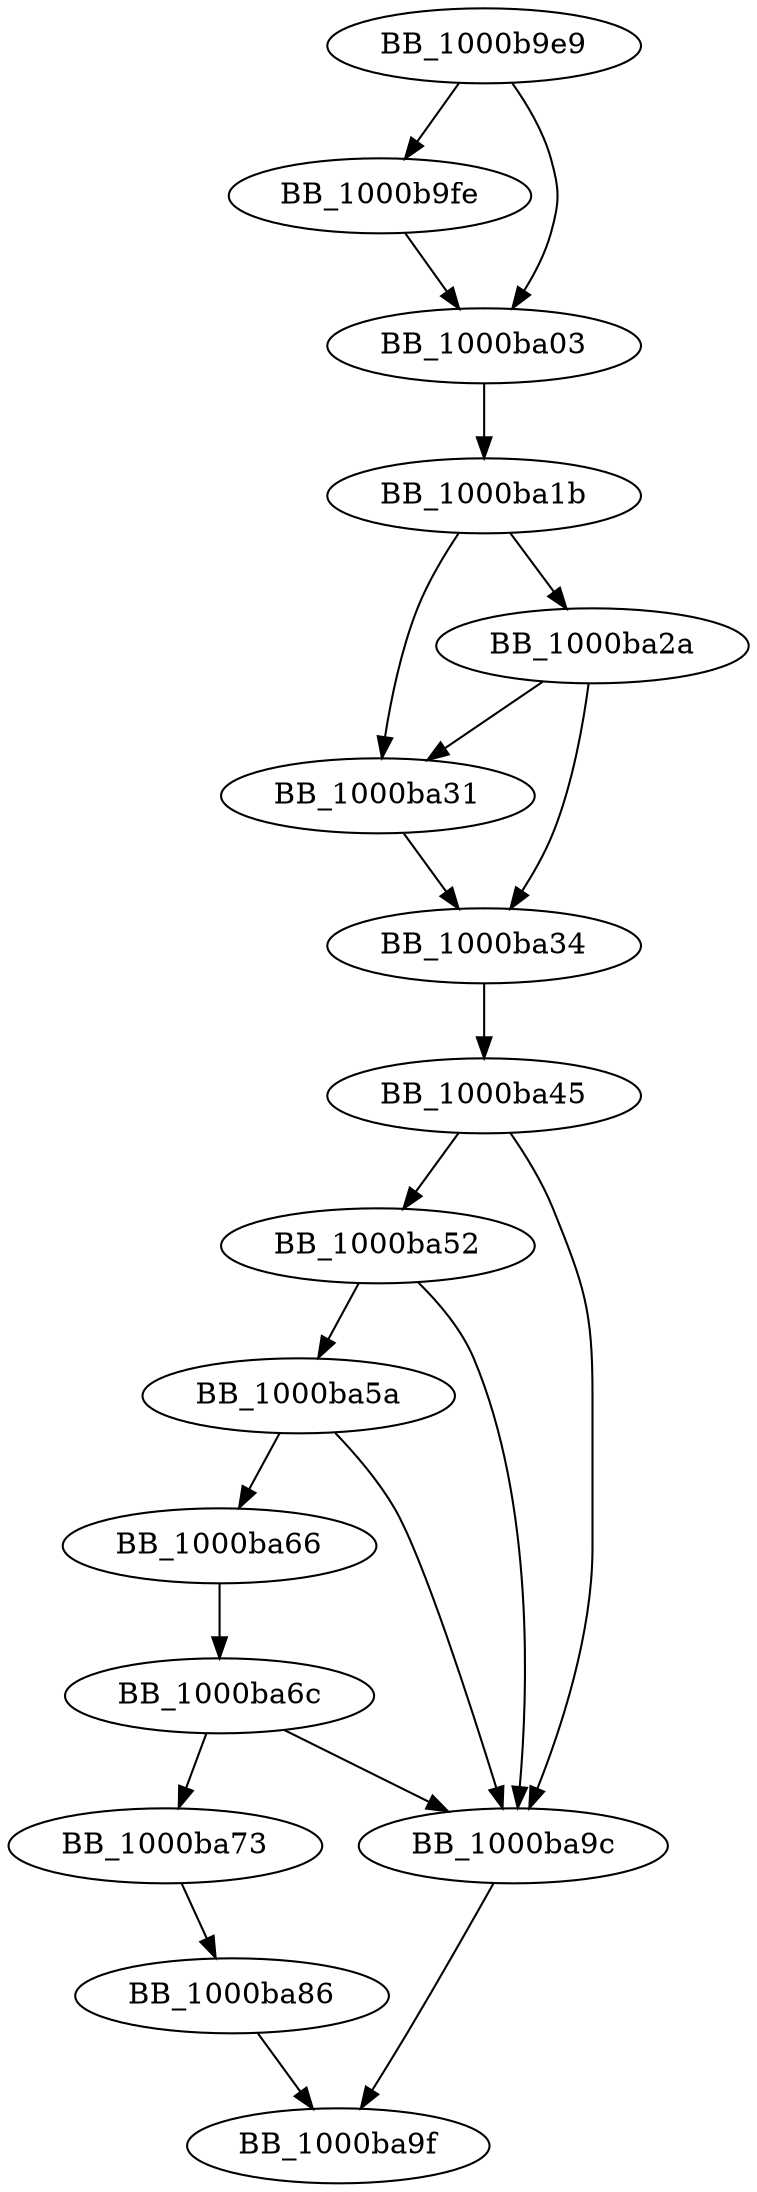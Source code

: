DiGraph __setargv{
BB_1000b9e9->BB_1000b9fe
BB_1000b9e9->BB_1000ba03
BB_1000b9fe->BB_1000ba03
BB_1000ba03->BB_1000ba1b
BB_1000ba1b->BB_1000ba2a
BB_1000ba1b->BB_1000ba31
BB_1000ba2a->BB_1000ba31
BB_1000ba2a->BB_1000ba34
BB_1000ba31->BB_1000ba34
BB_1000ba34->BB_1000ba45
BB_1000ba45->BB_1000ba52
BB_1000ba45->BB_1000ba9c
BB_1000ba52->BB_1000ba5a
BB_1000ba52->BB_1000ba9c
BB_1000ba5a->BB_1000ba66
BB_1000ba5a->BB_1000ba9c
BB_1000ba66->BB_1000ba6c
BB_1000ba6c->BB_1000ba73
BB_1000ba6c->BB_1000ba9c
BB_1000ba73->BB_1000ba86
BB_1000ba86->BB_1000ba9f
BB_1000ba9c->BB_1000ba9f
}
